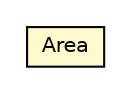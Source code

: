#!/usr/local/bin/dot
#
# Class diagram 
# Generated by UMLGraph version R5_6 (http://www.umlgraph.org/)
#

digraph G {
	edge [fontname="Helvetica",fontsize=10,labelfontname="Helvetica",labelfontsize=10];
	node [fontname="Helvetica",fontsize=10,shape=plaintext];
	nodesep=0.25;
	ranksep=0.5;
	// jason.environment.grid.Area
	c11597 [label=<<table title="jason.environment.grid.Area" border="0" cellborder="1" cellspacing="0" cellpadding="2" port="p" bgcolor="lemonChiffon" href="./Area.html">
		<tr><td><table border="0" cellspacing="0" cellpadding="1">
<tr><td align="center" balign="center"> Area </td></tr>
		</table></td></tr>
		</table>>, URL="./Area.html", fontname="Helvetica", fontcolor="black", fontsize=10.0];
}

